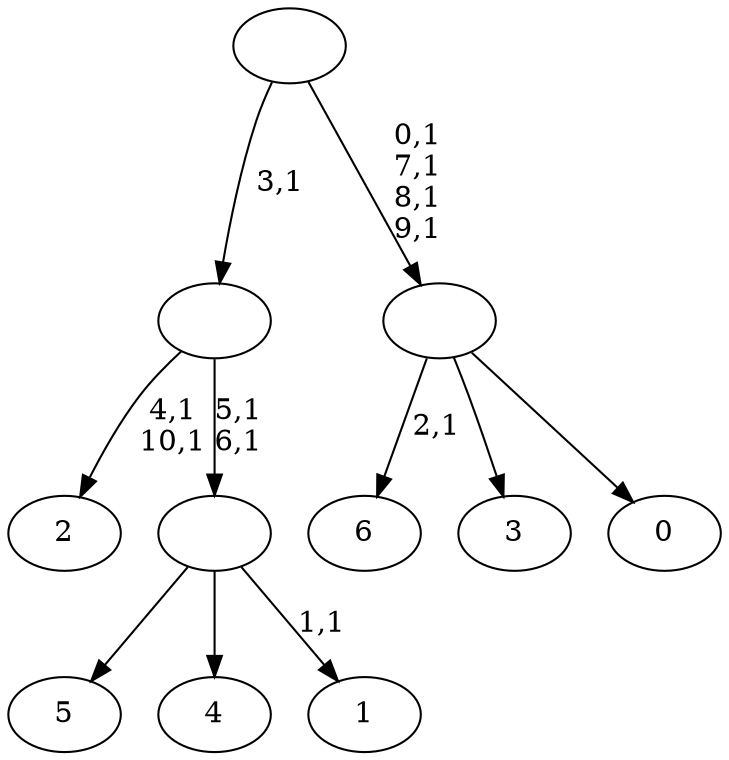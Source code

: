 digraph T {
	18 [label="6"]
	16 [label="5"]
	15 [label="4"]
	14 [label="3"]
	13 [label="2"]
	10 [label="1"]
	8 [label=""]
	6 [label=""]
	5 [label="0"]
	4 [label=""]
	0 [label=""]
	8 -> 10 [label="1,1"]
	8 -> 16 [label=""]
	8 -> 15 [label=""]
	6 -> 8 [label="5,1\n6,1"]
	6 -> 13 [label="4,1\n10,1"]
	4 -> 18 [label="2,1"]
	4 -> 14 [label=""]
	4 -> 5 [label=""]
	0 -> 4 [label="0,1\n7,1\n8,1\n9,1"]
	0 -> 6 [label="3,1"]
}
